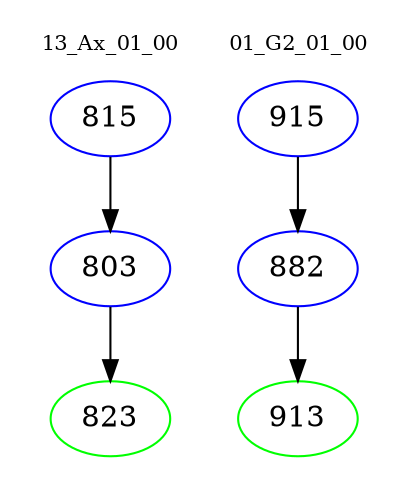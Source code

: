 digraph{
subgraph cluster_0 {
color = white
label = "13_Ax_01_00";
fontsize=10;
T0_815 [label="815", color="blue"]
T0_815 -> T0_803 [color="black"]
T0_803 [label="803", color="blue"]
T0_803 -> T0_823 [color="black"]
T0_823 [label="823", color="green"]
}
subgraph cluster_1 {
color = white
label = "01_G2_01_00";
fontsize=10;
T1_915 [label="915", color="blue"]
T1_915 -> T1_882 [color="black"]
T1_882 [label="882", color="blue"]
T1_882 -> T1_913 [color="black"]
T1_913 [label="913", color="green"]
}
}
